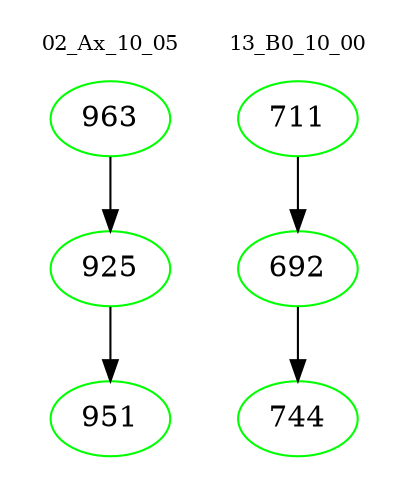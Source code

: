 digraph{
subgraph cluster_0 {
color = white
label = "02_Ax_10_05";
fontsize=10;
T0_963 [label="963", color="green"]
T0_963 -> T0_925 [color="black"]
T0_925 [label="925", color="green"]
T0_925 -> T0_951 [color="black"]
T0_951 [label="951", color="green"]
}
subgraph cluster_1 {
color = white
label = "13_B0_10_00";
fontsize=10;
T1_711 [label="711", color="green"]
T1_711 -> T1_692 [color="black"]
T1_692 [label="692", color="green"]
T1_692 -> T1_744 [color="black"]
T1_744 [label="744", color="green"]
}
}

